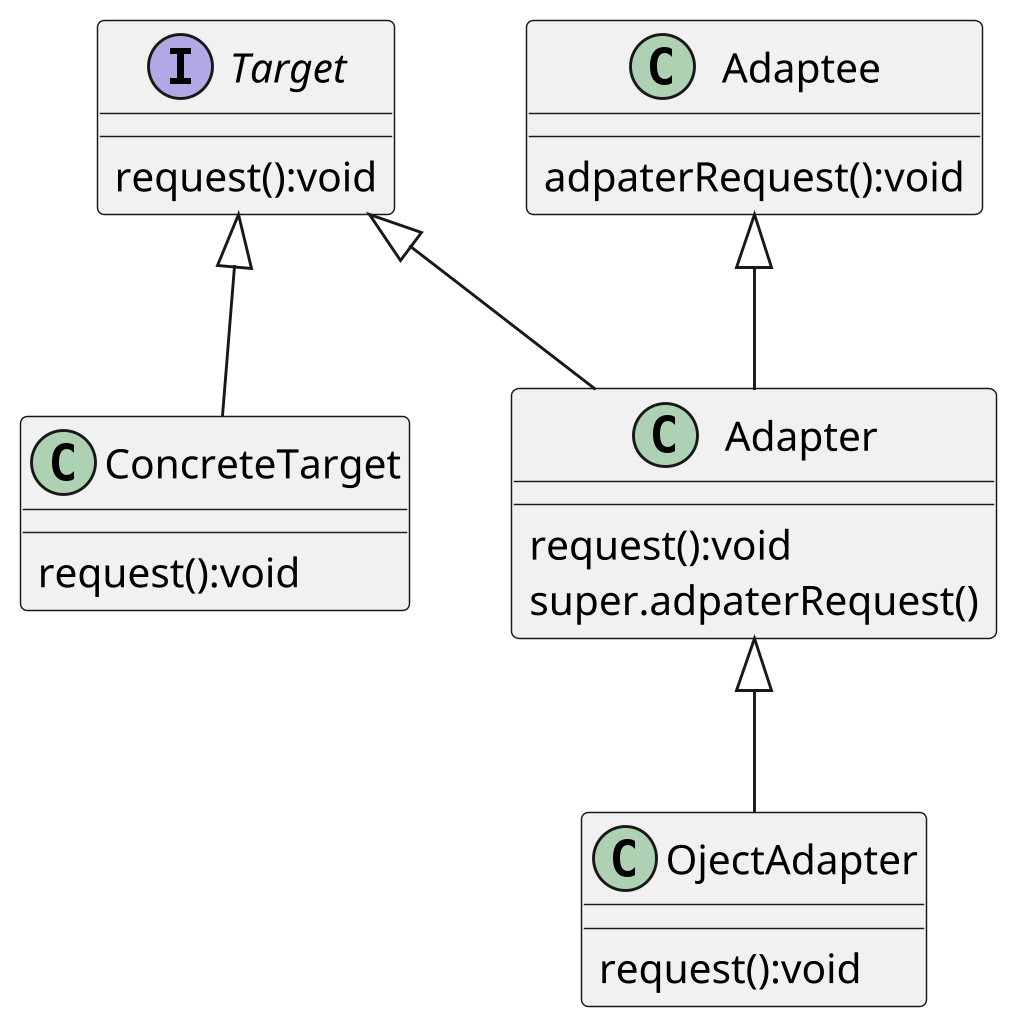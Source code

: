 @startuml
scale 1024 height
Target <|-- ConcreteTarget
Target <|-- Adapter
Adaptee <|-- Adapter
Adapter <|-- OjectAdapter


interface Target{
request():void
}

class Adaptee{
adpaterRequest():void
}


class ConcreteTarget{
request():void
}

class Adapter{
request():void
super.adpaterRequest()
}

class OjectAdapter{
request():void
}
@enduml